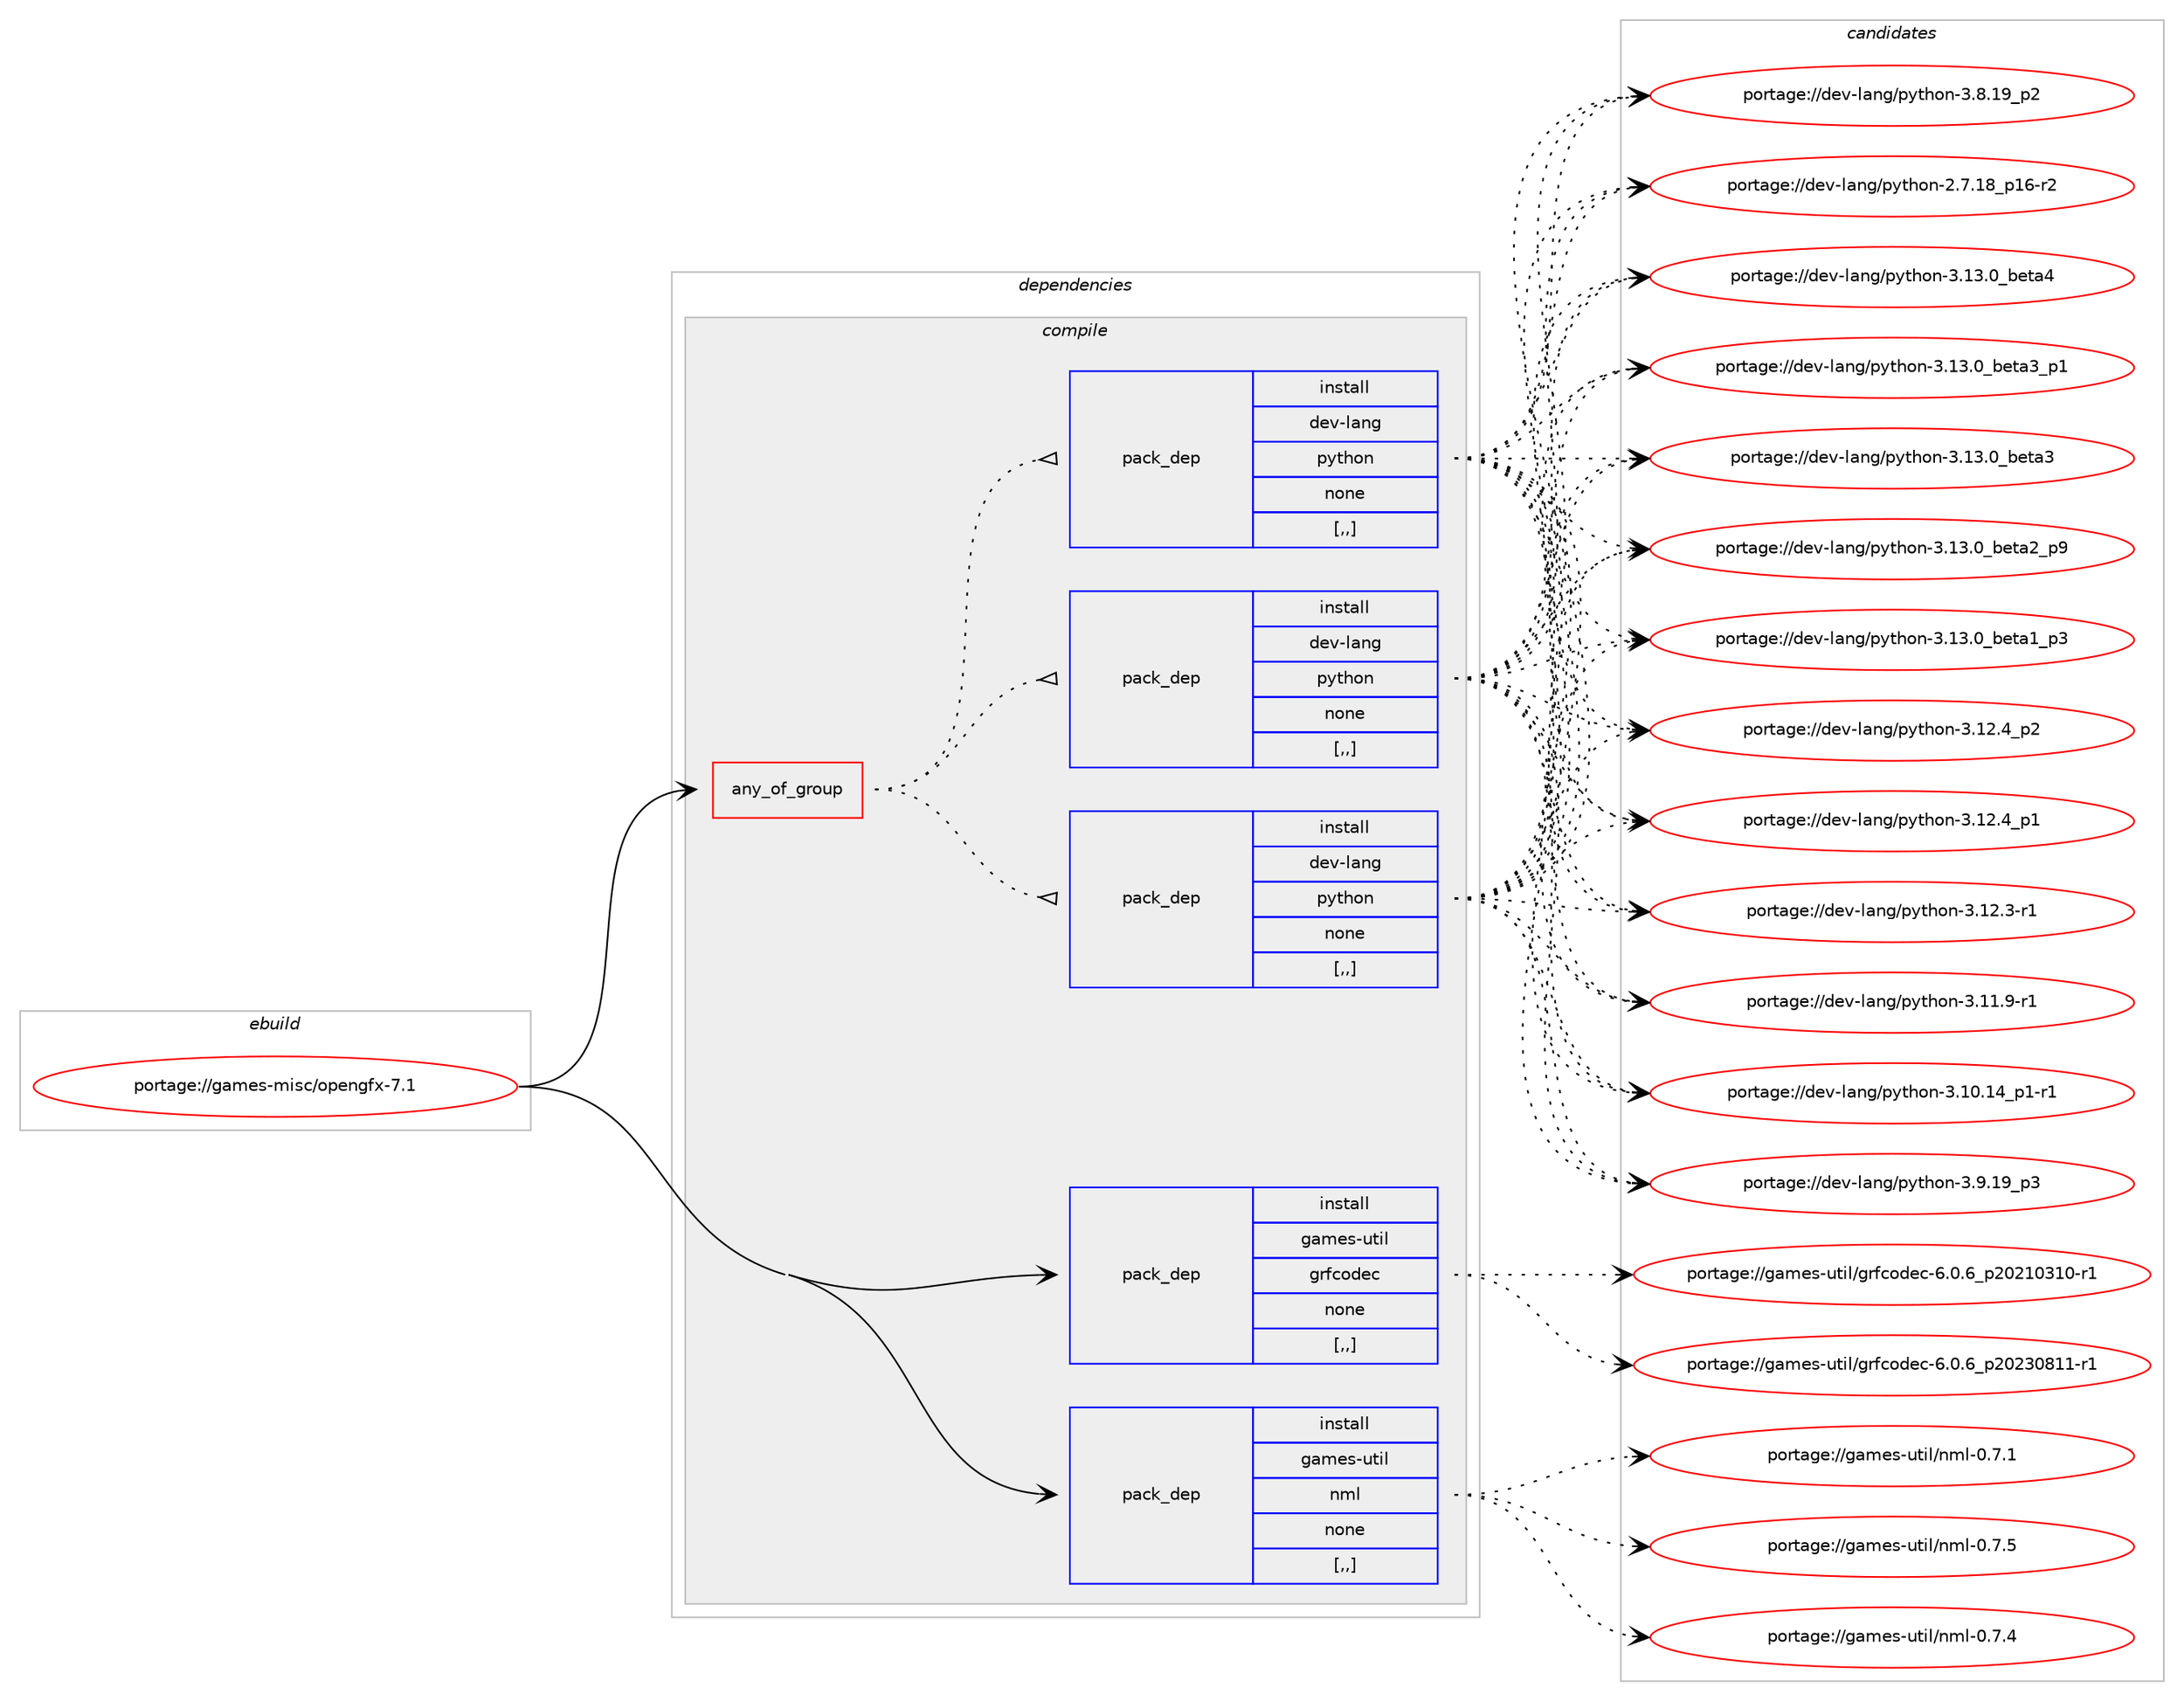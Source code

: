 digraph prolog {

# *************
# Graph options
# *************

newrank=true;
concentrate=true;
compound=true;
graph [rankdir=LR,fontname=Helvetica,fontsize=10,ranksep=1.5];#, ranksep=2.5, nodesep=0.2];
edge  [arrowhead=vee];
node  [fontname=Helvetica,fontsize=10];

# **********
# The ebuild
# **********

subgraph cluster_leftcol {
color=gray;
label=<<i>ebuild</i>>;
id [label="portage://games-misc/opengfx-7.1", color=red, width=4, href="../games-misc/opengfx-7.1.svg"];
}

# ****************
# The dependencies
# ****************

subgraph cluster_midcol {
color=gray;
label=<<i>dependencies</i>>;
subgraph cluster_compile {
fillcolor="#eeeeee";
style=filled;
label=<<i>compile</i>>;
subgraph any1346 {
dependency230888 [label=<<TABLE BORDER="0" CELLBORDER="1" CELLSPACING="0" CELLPADDING="4"><TR><TD CELLPADDING="10">any_of_group</TD></TR></TABLE>>, shape=none, color=red];subgraph pack165161 {
dependency230889 [label=<<TABLE BORDER="0" CELLBORDER="1" CELLSPACING="0" CELLPADDING="4" WIDTH="220"><TR><TD ROWSPAN="6" CELLPADDING="30">pack_dep</TD></TR><TR><TD WIDTH="110">install</TD></TR><TR><TD>dev-lang</TD></TR><TR><TD>python</TD></TR><TR><TD>none</TD></TR><TR><TD>[,,]</TD></TR></TABLE>>, shape=none, color=blue];
}
dependency230888:e -> dependency230889:w [weight=20,style="dotted",arrowhead="oinv"];
subgraph pack165162 {
dependency230890 [label=<<TABLE BORDER="0" CELLBORDER="1" CELLSPACING="0" CELLPADDING="4" WIDTH="220"><TR><TD ROWSPAN="6" CELLPADDING="30">pack_dep</TD></TR><TR><TD WIDTH="110">install</TD></TR><TR><TD>dev-lang</TD></TR><TR><TD>python</TD></TR><TR><TD>none</TD></TR><TR><TD>[,,]</TD></TR></TABLE>>, shape=none, color=blue];
}
dependency230888:e -> dependency230890:w [weight=20,style="dotted",arrowhead="oinv"];
subgraph pack165163 {
dependency230891 [label=<<TABLE BORDER="0" CELLBORDER="1" CELLSPACING="0" CELLPADDING="4" WIDTH="220"><TR><TD ROWSPAN="6" CELLPADDING="30">pack_dep</TD></TR><TR><TD WIDTH="110">install</TD></TR><TR><TD>dev-lang</TD></TR><TR><TD>python</TD></TR><TR><TD>none</TD></TR><TR><TD>[,,]</TD></TR></TABLE>>, shape=none, color=blue];
}
dependency230888:e -> dependency230891:w [weight=20,style="dotted",arrowhead="oinv"];
}
id:e -> dependency230888:w [weight=20,style="solid",arrowhead="vee"];
subgraph pack165164 {
dependency230892 [label=<<TABLE BORDER="0" CELLBORDER="1" CELLSPACING="0" CELLPADDING="4" WIDTH="220"><TR><TD ROWSPAN="6" CELLPADDING="30">pack_dep</TD></TR><TR><TD WIDTH="110">install</TD></TR><TR><TD>games-util</TD></TR><TR><TD>grfcodec</TD></TR><TR><TD>none</TD></TR><TR><TD>[,,]</TD></TR></TABLE>>, shape=none, color=blue];
}
id:e -> dependency230892:w [weight=20,style="solid",arrowhead="vee"];
subgraph pack165165 {
dependency230893 [label=<<TABLE BORDER="0" CELLBORDER="1" CELLSPACING="0" CELLPADDING="4" WIDTH="220"><TR><TD ROWSPAN="6" CELLPADDING="30">pack_dep</TD></TR><TR><TD WIDTH="110">install</TD></TR><TR><TD>games-util</TD></TR><TR><TD>nml</TD></TR><TR><TD>none</TD></TR><TR><TD>[,,]</TD></TR></TABLE>>, shape=none, color=blue];
}
id:e -> dependency230893:w [weight=20,style="solid",arrowhead="vee"];
}
subgraph cluster_compileandrun {
fillcolor="#eeeeee";
style=filled;
label=<<i>compile and run</i>>;
}
subgraph cluster_run {
fillcolor="#eeeeee";
style=filled;
label=<<i>run</i>>;
}
}

# **************
# The candidates
# **************

subgraph cluster_choices {
rank=same;
color=gray;
label=<<i>candidates</i>>;

subgraph choice165161 {
color=black;
nodesep=1;
choice1001011184510897110103471121211161041111104551464951464895981011169752 [label="portage://dev-lang/python-3.13.0_beta4", color=red, width=4,href="../dev-lang/python-3.13.0_beta4.svg"];
choice10010111845108971101034711212111610411111045514649514648959810111697519511249 [label="portage://dev-lang/python-3.13.0_beta3_p1", color=red, width=4,href="../dev-lang/python-3.13.0_beta3_p1.svg"];
choice1001011184510897110103471121211161041111104551464951464895981011169751 [label="portage://dev-lang/python-3.13.0_beta3", color=red, width=4,href="../dev-lang/python-3.13.0_beta3.svg"];
choice10010111845108971101034711212111610411111045514649514648959810111697509511257 [label="portage://dev-lang/python-3.13.0_beta2_p9", color=red, width=4,href="../dev-lang/python-3.13.0_beta2_p9.svg"];
choice10010111845108971101034711212111610411111045514649514648959810111697499511251 [label="portage://dev-lang/python-3.13.0_beta1_p3", color=red, width=4,href="../dev-lang/python-3.13.0_beta1_p3.svg"];
choice100101118451089711010347112121116104111110455146495046529511250 [label="portage://dev-lang/python-3.12.4_p2", color=red, width=4,href="../dev-lang/python-3.12.4_p2.svg"];
choice100101118451089711010347112121116104111110455146495046529511249 [label="portage://dev-lang/python-3.12.4_p1", color=red, width=4,href="../dev-lang/python-3.12.4_p1.svg"];
choice100101118451089711010347112121116104111110455146495046514511449 [label="portage://dev-lang/python-3.12.3-r1", color=red, width=4,href="../dev-lang/python-3.12.3-r1.svg"];
choice100101118451089711010347112121116104111110455146494946574511449 [label="portage://dev-lang/python-3.11.9-r1", color=red, width=4,href="../dev-lang/python-3.11.9-r1.svg"];
choice100101118451089711010347112121116104111110455146494846495295112494511449 [label="portage://dev-lang/python-3.10.14_p1-r1", color=red, width=4,href="../dev-lang/python-3.10.14_p1-r1.svg"];
choice100101118451089711010347112121116104111110455146574649579511251 [label="portage://dev-lang/python-3.9.19_p3", color=red, width=4,href="../dev-lang/python-3.9.19_p3.svg"];
choice100101118451089711010347112121116104111110455146564649579511250 [label="portage://dev-lang/python-3.8.19_p2", color=red, width=4,href="../dev-lang/python-3.8.19_p2.svg"];
choice100101118451089711010347112121116104111110455046554649569511249544511450 [label="portage://dev-lang/python-2.7.18_p16-r2", color=red, width=4,href="../dev-lang/python-2.7.18_p16-r2.svg"];
dependency230889:e -> choice1001011184510897110103471121211161041111104551464951464895981011169752:w [style=dotted,weight="100"];
dependency230889:e -> choice10010111845108971101034711212111610411111045514649514648959810111697519511249:w [style=dotted,weight="100"];
dependency230889:e -> choice1001011184510897110103471121211161041111104551464951464895981011169751:w [style=dotted,weight="100"];
dependency230889:e -> choice10010111845108971101034711212111610411111045514649514648959810111697509511257:w [style=dotted,weight="100"];
dependency230889:e -> choice10010111845108971101034711212111610411111045514649514648959810111697499511251:w [style=dotted,weight="100"];
dependency230889:e -> choice100101118451089711010347112121116104111110455146495046529511250:w [style=dotted,weight="100"];
dependency230889:e -> choice100101118451089711010347112121116104111110455146495046529511249:w [style=dotted,weight="100"];
dependency230889:e -> choice100101118451089711010347112121116104111110455146495046514511449:w [style=dotted,weight="100"];
dependency230889:e -> choice100101118451089711010347112121116104111110455146494946574511449:w [style=dotted,weight="100"];
dependency230889:e -> choice100101118451089711010347112121116104111110455146494846495295112494511449:w [style=dotted,weight="100"];
dependency230889:e -> choice100101118451089711010347112121116104111110455146574649579511251:w [style=dotted,weight="100"];
dependency230889:e -> choice100101118451089711010347112121116104111110455146564649579511250:w [style=dotted,weight="100"];
dependency230889:e -> choice100101118451089711010347112121116104111110455046554649569511249544511450:w [style=dotted,weight="100"];
}
subgraph choice165162 {
color=black;
nodesep=1;
choice1001011184510897110103471121211161041111104551464951464895981011169752 [label="portage://dev-lang/python-3.13.0_beta4", color=red, width=4,href="../dev-lang/python-3.13.0_beta4.svg"];
choice10010111845108971101034711212111610411111045514649514648959810111697519511249 [label="portage://dev-lang/python-3.13.0_beta3_p1", color=red, width=4,href="../dev-lang/python-3.13.0_beta3_p1.svg"];
choice1001011184510897110103471121211161041111104551464951464895981011169751 [label="portage://dev-lang/python-3.13.0_beta3", color=red, width=4,href="../dev-lang/python-3.13.0_beta3.svg"];
choice10010111845108971101034711212111610411111045514649514648959810111697509511257 [label="portage://dev-lang/python-3.13.0_beta2_p9", color=red, width=4,href="../dev-lang/python-3.13.0_beta2_p9.svg"];
choice10010111845108971101034711212111610411111045514649514648959810111697499511251 [label="portage://dev-lang/python-3.13.0_beta1_p3", color=red, width=4,href="../dev-lang/python-3.13.0_beta1_p3.svg"];
choice100101118451089711010347112121116104111110455146495046529511250 [label="portage://dev-lang/python-3.12.4_p2", color=red, width=4,href="../dev-lang/python-3.12.4_p2.svg"];
choice100101118451089711010347112121116104111110455146495046529511249 [label="portage://dev-lang/python-3.12.4_p1", color=red, width=4,href="../dev-lang/python-3.12.4_p1.svg"];
choice100101118451089711010347112121116104111110455146495046514511449 [label="portage://dev-lang/python-3.12.3-r1", color=red, width=4,href="../dev-lang/python-3.12.3-r1.svg"];
choice100101118451089711010347112121116104111110455146494946574511449 [label="portage://dev-lang/python-3.11.9-r1", color=red, width=4,href="../dev-lang/python-3.11.9-r1.svg"];
choice100101118451089711010347112121116104111110455146494846495295112494511449 [label="portage://dev-lang/python-3.10.14_p1-r1", color=red, width=4,href="../dev-lang/python-3.10.14_p1-r1.svg"];
choice100101118451089711010347112121116104111110455146574649579511251 [label="portage://dev-lang/python-3.9.19_p3", color=red, width=4,href="../dev-lang/python-3.9.19_p3.svg"];
choice100101118451089711010347112121116104111110455146564649579511250 [label="portage://dev-lang/python-3.8.19_p2", color=red, width=4,href="../dev-lang/python-3.8.19_p2.svg"];
choice100101118451089711010347112121116104111110455046554649569511249544511450 [label="portage://dev-lang/python-2.7.18_p16-r2", color=red, width=4,href="../dev-lang/python-2.7.18_p16-r2.svg"];
dependency230890:e -> choice1001011184510897110103471121211161041111104551464951464895981011169752:w [style=dotted,weight="100"];
dependency230890:e -> choice10010111845108971101034711212111610411111045514649514648959810111697519511249:w [style=dotted,weight="100"];
dependency230890:e -> choice1001011184510897110103471121211161041111104551464951464895981011169751:w [style=dotted,weight="100"];
dependency230890:e -> choice10010111845108971101034711212111610411111045514649514648959810111697509511257:w [style=dotted,weight="100"];
dependency230890:e -> choice10010111845108971101034711212111610411111045514649514648959810111697499511251:w [style=dotted,weight="100"];
dependency230890:e -> choice100101118451089711010347112121116104111110455146495046529511250:w [style=dotted,weight="100"];
dependency230890:e -> choice100101118451089711010347112121116104111110455146495046529511249:w [style=dotted,weight="100"];
dependency230890:e -> choice100101118451089711010347112121116104111110455146495046514511449:w [style=dotted,weight="100"];
dependency230890:e -> choice100101118451089711010347112121116104111110455146494946574511449:w [style=dotted,weight="100"];
dependency230890:e -> choice100101118451089711010347112121116104111110455146494846495295112494511449:w [style=dotted,weight="100"];
dependency230890:e -> choice100101118451089711010347112121116104111110455146574649579511251:w [style=dotted,weight="100"];
dependency230890:e -> choice100101118451089711010347112121116104111110455146564649579511250:w [style=dotted,weight="100"];
dependency230890:e -> choice100101118451089711010347112121116104111110455046554649569511249544511450:w [style=dotted,weight="100"];
}
subgraph choice165163 {
color=black;
nodesep=1;
choice1001011184510897110103471121211161041111104551464951464895981011169752 [label="portage://dev-lang/python-3.13.0_beta4", color=red, width=4,href="../dev-lang/python-3.13.0_beta4.svg"];
choice10010111845108971101034711212111610411111045514649514648959810111697519511249 [label="portage://dev-lang/python-3.13.0_beta3_p1", color=red, width=4,href="../dev-lang/python-3.13.0_beta3_p1.svg"];
choice1001011184510897110103471121211161041111104551464951464895981011169751 [label="portage://dev-lang/python-3.13.0_beta3", color=red, width=4,href="../dev-lang/python-3.13.0_beta3.svg"];
choice10010111845108971101034711212111610411111045514649514648959810111697509511257 [label="portage://dev-lang/python-3.13.0_beta2_p9", color=red, width=4,href="../dev-lang/python-3.13.0_beta2_p9.svg"];
choice10010111845108971101034711212111610411111045514649514648959810111697499511251 [label="portage://dev-lang/python-3.13.0_beta1_p3", color=red, width=4,href="../dev-lang/python-3.13.0_beta1_p3.svg"];
choice100101118451089711010347112121116104111110455146495046529511250 [label="portage://dev-lang/python-3.12.4_p2", color=red, width=4,href="../dev-lang/python-3.12.4_p2.svg"];
choice100101118451089711010347112121116104111110455146495046529511249 [label="portage://dev-lang/python-3.12.4_p1", color=red, width=4,href="../dev-lang/python-3.12.4_p1.svg"];
choice100101118451089711010347112121116104111110455146495046514511449 [label="portage://dev-lang/python-3.12.3-r1", color=red, width=4,href="../dev-lang/python-3.12.3-r1.svg"];
choice100101118451089711010347112121116104111110455146494946574511449 [label="portage://dev-lang/python-3.11.9-r1", color=red, width=4,href="../dev-lang/python-3.11.9-r1.svg"];
choice100101118451089711010347112121116104111110455146494846495295112494511449 [label="portage://dev-lang/python-3.10.14_p1-r1", color=red, width=4,href="../dev-lang/python-3.10.14_p1-r1.svg"];
choice100101118451089711010347112121116104111110455146574649579511251 [label="portage://dev-lang/python-3.9.19_p3", color=red, width=4,href="../dev-lang/python-3.9.19_p3.svg"];
choice100101118451089711010347112121116104111110455146564649579511250 [label="portage://dev-lang/python-3.8.19_p2", color=red, width=4,href="../dev-lang/python-3.8.19_p2.svg"];
choice100101118451089711010347112121116104111110455046554649569511249544511450 [label="portage://dev-lang/python-2.7.18_p16-r2", color=red, width=4,href="../dev-lang/python-2.7.18_p16-r2.svg"];
dependency230891:e -> choice1001011184510897110103471121211161041111104551464951464895981011169752:w [style=dotted,weight="100"];
dependency230891:e -> choice10010111845108971101034711212111610411111045514649514648959810111697519511249:w [style=dotted,weight="100"];
dependency230891:e -> choice1001011184510897110103471121211161041111104551464951464895981011169751:w [style=dotted,weight="100"];
dependency230891:e -> choice10010111845108971101034711212111610411111045514649514648959810111697509511257:w [style=dotted,weight="100"];
dependency230891:e -> choice10010111845108971101034711212111610411111045514649514648959810111697499511251:w [style=dotted,weight="100"];
dependency230891:e -> choice100101118451089711010347112121116104111110455146495046529511250:w [style=dotted,weight="100"];
dependency230891:e -> choice100101118451089711010347112121116104111110455146495046529511249:w [style=dotted,weight="100"];
dependency230891:e -> choice100101118451089711010347112121116104111110455146495046514511449:w [style=dotted,weight="100"];
dependency230891:e -> choice100101118451089711010347112121116104111110455146494946574511449:w [style=dotted,weight="100"];
dependency230891:e -> choice100101118451089711010347112121116104111110455146494846495295112494511449:w [style=dotted,weight="100"];
dependency230891:e -> choice100101118451089711010347112121116104111110455146574649579511251:w [style=dotted,weight="100"];
dependency230891:e -> choice100101118451089711010347112121116104111110455146564649579511250:w [style=dotted,weight="100"];
dependency230891:e -> choice100101118451089711010347112121116104111110455046554649569511249544511450:w [style=dotted,weight="100"];
}
subgraph choice165164 {
color=black;
nodesep=1;
choice10397109101115451171161051084710311410299111100101994554464846549511250485051485649494511449 [label="portage://games-util/grfcodec-6.0.6_p20230811-r1", color=red, width=4,href="../games-util/grfcodec-6.0.6_p20230811-r1.svg"];
choice10397109101115451171161051084710311410299111100101994554464846549511250485049485149484511449 [label="portage://games-util/grfcodec-6.0.6_p20210310-r1", color=red, width=4,href="../games-util/grfcodec-6.0.6_p20210310-r1.svg"];
dependency230892:e -> choice10397109101115451171161051084710311410299111100101994554464846549511250485051485649494511449:w [style=dotted,weight="100"];
dependency230892:e -> choice10397109101115451171161051084710311410299111100101994554464846549511250485049485149484511449:w [style=dotted,weight="100"];
}
subgraph choice165165 {
color=black;
nodesep=1;
choice103971091011154511711610510847110109108454846554653 [label="portage://games-util/nml-0.7.5", color=red, width=4,href="../games-util/nml-0.7.5.svg"];
choice103971091011154511711610510847110109108454846554652 [label="portage://games-util/nml-0.7.4", color=red, width=4,href="../games-util/nml-0.7.4.svg"];
choice103971091011154511711610510847110109108454846554649 [label="portage://games-util/nml-0.7.1", color=red, width=4,href="../games-util/nml-0.7.1.svg"];
dependency230893:e -> choice103971091011154511711610510847110109108454846554653:w [style=dotted,weight="100"];
dependency230893:e -> choice103971091011154511711610510847110109108454846554652:w [style=dotted,weight="100"];
dependency230893:e -> choice103971091011154511711610510847110109108454846554649:w [style=dotted,weight="100"];
}
}

}

